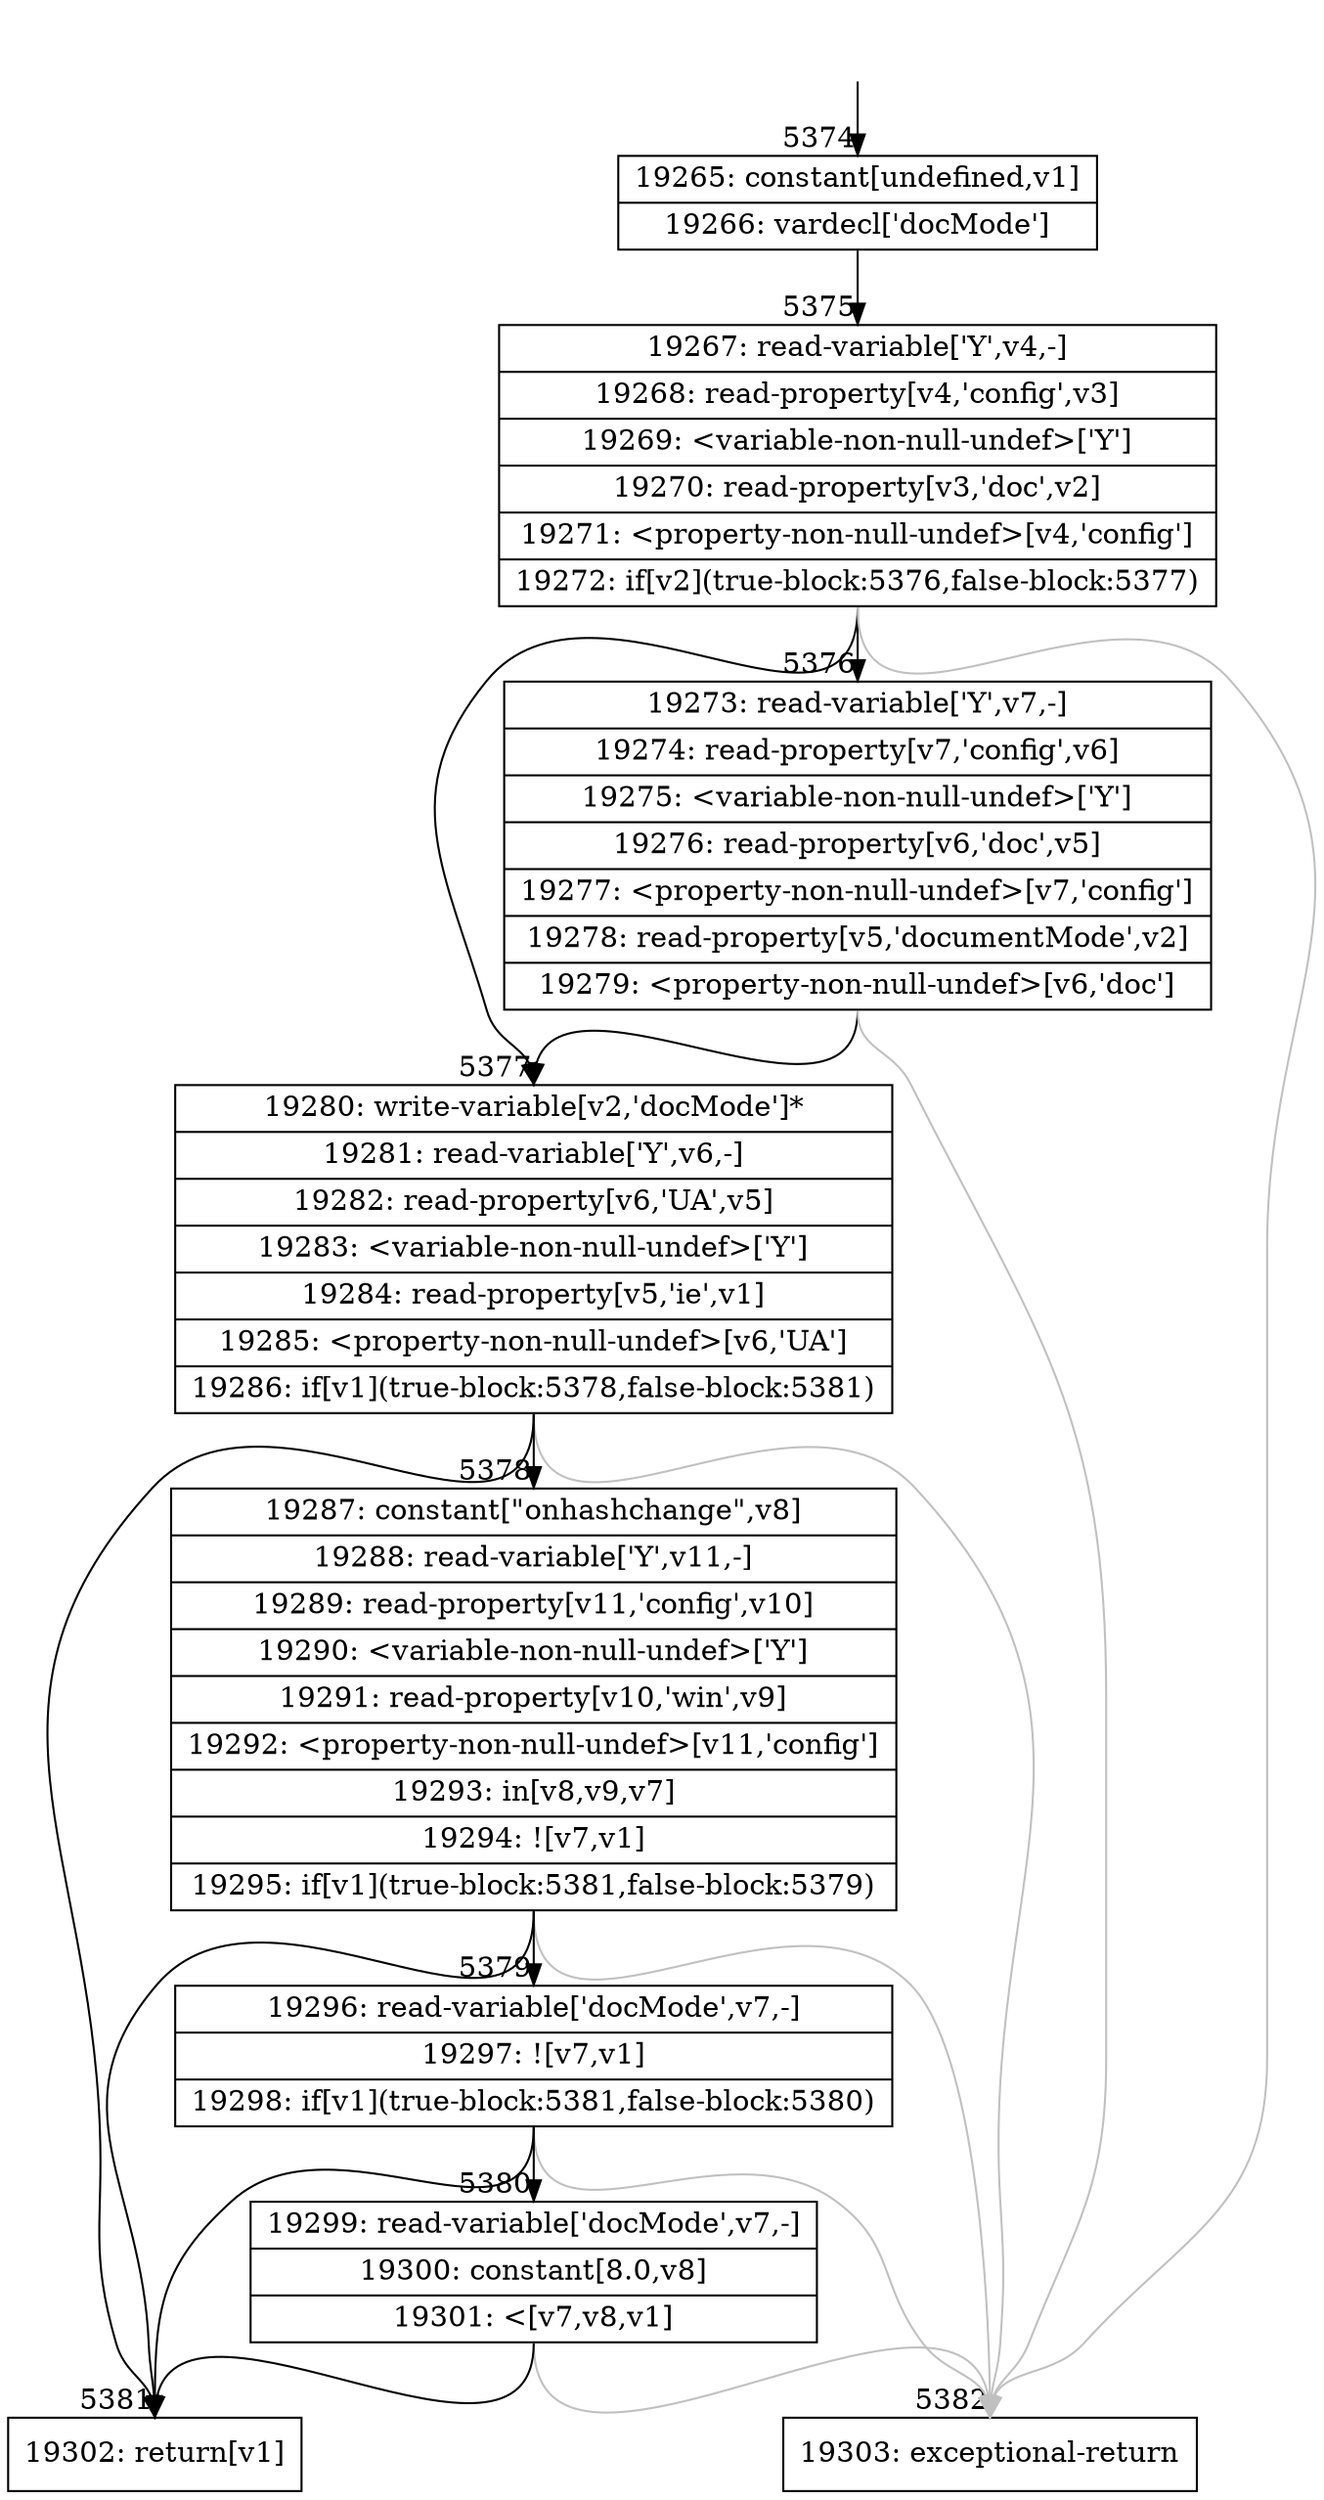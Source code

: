 digraph {
rankdir="TD"
BB_entry255[shape=none,label=""];
BB_entry255 -> BB5374 [tailport=s, headport=n, headlabel="    5374"]
BB5374 [shape=record label="{19265: constant[undefined,v1]|19266: vardecl['docMode']}" ] 
BB5374 -> BB5375 [tailport=s, headport=n, headlabel="      5375"]
BB5375 [shape=record label="{19267: read-variable['Y',v4,-]|19268: read-property[v4,'config',v3]|19269: \<variable-non-null-undef\>['Y']|19270: read-property[v3,'doc',v2]|19271: \<property-non-null-undef\>[v4,'config']|19272: if[v2](true-block:5376,false-block:5377)}" ] 
BB5375 -> BB5377 [tailport=s, headport=n, headlabel="      5377"]
BB5375 -> BB5376 [tailport=s, headport=n, headlabel="      5376"]
BB5375 -> BB5382 [tailport=s, headport=n, color=gray, headlabel="      5382"]
BB5376 [shape=record label="{19273: read-variable['Y',v7,-]|19274: read-property[v7,'config',v6]|19275: \<variable-non-null-undef\>['Y']|19276: read-property[v6,'doc',v5]|19277: \<property-non-null-undef\>[v7,'config']|19278: read-property[v5,'documentMode',v2]|19279: \<property-non-null-undef\>[v6,'doc']}" ] 
BB5376 -> BB5377 [tailport=s, headport=n]
BB5376 -> BB5382 [tailport=s, headport=n, color=gray]
BB5377 [shape=record label="{19280: write-variable[v2,'docMode']*|19281: read-variable['Y',v6,-]|19282: read-property[v6,'UA',v5]|19283: \<variable-non-null-undef\>['Y']|19284: read-property[v5,'ie',v1]|19285: \<property-non-null-undef\>[v6,'UA']|19286: if[v1](true-block:5378,false-block:5381)}" ] 
BB5377 -> BB5381 [tailport=s, headport=n, headlabel="      5381"]
BB5377 -> BB5378 [tailport=s, headport=n, headlabel="      5378"]
BB5377 -> BB5382 [tailport=s, headport=n, color=gray]
BB5378 [shape=record label="{19287: constant[\"onhashchange\",v8]|19288: read-variable['Y',v11,-]|19289: read-property[v11,'config',v10]|19290: \<variable-non-null-undef\>['Y']|19291: read-property[v10,'win',v9]|19292: \<property-non-null-undef\>[v11,'config']|19293: in[v8,v9,v7]|19294: ![v7,v1]|19295: if[v1](true-block:5381,false-block:5379)}" ] 
BB5378 -> BB5381 [tailport=s, headport=n]
BB5378 -> BB5379 [tailport=s, headport=n, headlabel="      5379"]
BB5378 -> BB5382 [tailport=s, headport=n, color=gray]
BB5379 [shape=record label="{19296: read-variable['docMode',v7,-]|19297: ![v7,v1]|19298: if[v1](true-block:5381,false-block:5380)}" ] 
BB5379 -> BB5381 [tailport=s, headport=n]
BB5379 -> BB5380 [tailport=s, headport=n, headlabel="      5380"]
BB5379 -> BB5382 [tailport=s, headport=n, color=gray]
BB5380 [shape=record label="{19299: read-variable['docMode',v7,-]|19300: constant[8.0,v8]|19301: \<[v7,v8,v1]}" ] 
BB5380 -> BB5381 [tailport=s, headport=n]
BB5380 -> BB5382 [tailport=s, headport=n, color=gray]
BB5381 [shape=record label="{19302: return[v1]}" ] 
BB5382 [shape=record label="{19303: exceptional-return}" ] 
//#$~ 10303
}
